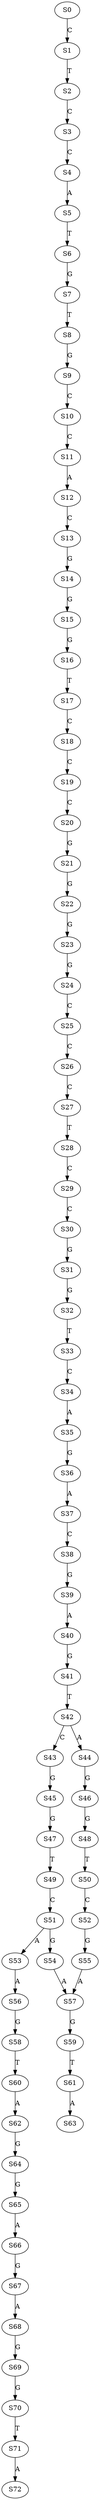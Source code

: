 strict digraph  {
	S0 -> S1 [ label = C ];
	S1 -> S2 [ label = T ];
	S2 -> S3 [ label = C ];
	S3 -> S4 [ label = C ];
	S4 -> S5 [ label = A ];
	S5 -> S6 [ label = T ];
	S6 -> S7 [ label = G ];
	S7 -> S8 [ label = T ];
	S8 -> S9 [ label = G ];
	S9 -> S10 [ label = C ];
	S10 -> S11 [ label = C ];
	S11 -> S12 [ label = A ];
	S12 -> S13 [ label = C ];
	S13 -> S14 [ label = G ];
	S14 -> S15 [ label = G ];
	S15 -> S16 [ label = G ];
	S16 -> S17 [ label = T ];
	S17 -> S18 [ label = C ];
	S18 -> S19 [ label = C ];
	S19 -> S20 [ label = C ];
	S20 -> S21 [ label = G ];
	S21 -> S22 [ label = G ];
	S22 -> S23 [ label = G ];
	S23 -> S24 [ label = G ];
	S24 -> S25 [ label = C ];
	S25 -> S26 [ label = C ];
	S26 -> S27 [ label = C ];
	S27 -> S28 [ label = T ];
	S28 -> S29 [ label = C ];
	S29 -> S30 [ label = C ];
	S30 -> S31 [ label = G ];
	S31 -> S32 [ label = G ];
	S32 -> S33 [ label = T ];
	S33 -> S34 [ label = C ];
	S34 -> S35 [ label = A ];
	S35 -> S36 [ label = G ];
	S36 -> S37 [ label = A ];
	S37 -> S38 [ label = C ];
	S38 -> S39 [ label = G ];
	S39 -> S40 [ label = A ];
	S40 -> S41 [ label = G ];
	S41 -> S42 [ label = T ];
	S42 -> S43 [ label = C ];
	S42 -> S44 [ label = A ];
	S43 -> S45 [ label = G ];
	S44 -> S46 [ label = G ];
	S45 -> S47 [ label = G ];
	S46 -> S48 [ label = G ];
	S47 -> S49 [ label = T ];
	S48 -> S50 [ label = T ];
	S49 -> S51 [ label = C ];
	S50 -> S52 [ label = C ];
	S51 -> S53 [ label = A ];
	S51 -> S54 [ label = G ];
	S52 -> S55 [ label = G ];
	S53 -> S56 [ label = A ];
	S54 -> S57 [ label = A ];
	S55 -> S57 [ label = A ];
	S56 -> S58 [ label = G ];
	S57 -> S59 [ label = G ];
	S58 -> S60 [ label = T ];
	S59 -> S61 [ label = T ];
	S60 -> S62 [ label = A ];
	S61 -> S63 [ label = A ];
	S62 -> S64 [ label = G ];
	S64 -> S65 [ label = G ];
	S65 -> S66 [ label = A ];
	S66 -> S67 [ label = G ];
	S67 -> S68 [ label = A ];
	S68 -> S69 [ label = G ];
	S69 -> S70 [ label = G ];
	S70 -> S71 [ label = T ];
	S71 -> S72 [ label = A ];
}
